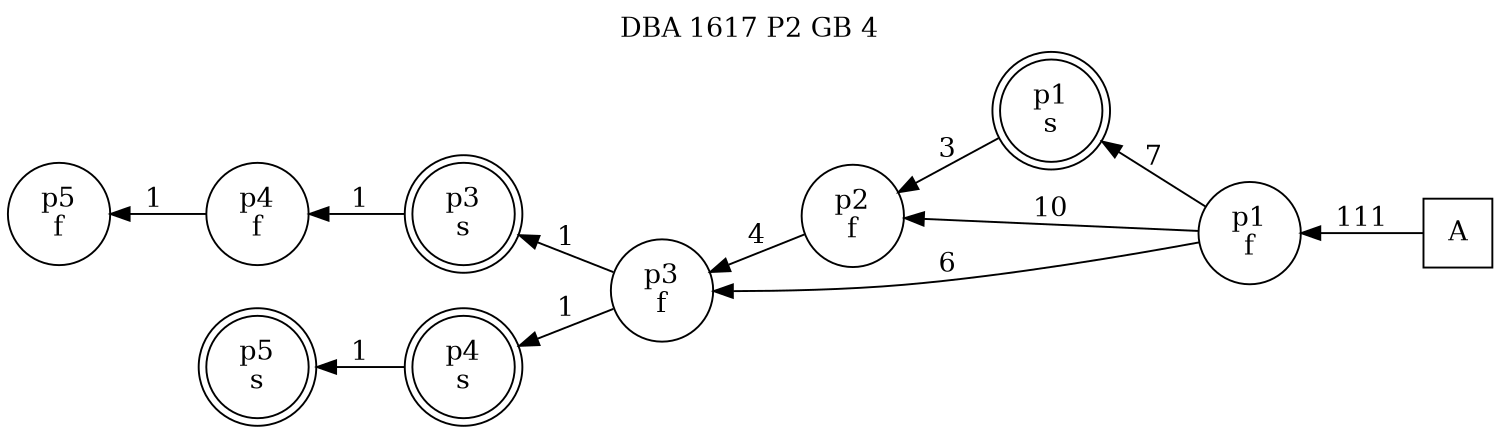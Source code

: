 digraph DBA_1617_P2_GB_4_GOOD {
labelloc="tl"
label= " DBA 1617 P2 GB 4 "
rankdir="RL";
graph [ size=" 10 , 10 !"]

"A" [shape="square" label="A"]
"p1_f" [shape="circle" label="p1
f"]
"p1_s" [shape="doublecircle" label="p1
s"]
"p2_f" [shape="circle" label="p2
f"]
"p3_f" [shape="circle" label="p3
f"]
"p3_s" [shape="doublecircle" label="p3
s"]
"p4_f" [shape="circle" label="p4
f"]
"p5_f" [shape="circle" label="p5
f"]
"p4_s" [shape="doublecircle" label="p4
s"]
"p5_s" [shape="doublecircle" label="p5
s"]
"A" -> "p1_f" [ label=111]
"p1_f" -> "p1_s" [ label=7]
"p1_f" -> "p2_f" [ label=10]
"p1_f" -> "p3_f" [ label=6]
"p1_s" -> "p2_f" [ label=3]
"p2_f" -> "p3_f" [ label=4]
"p3_f" -> "p3_s" [ label=1]
"p3_f" -> "p4_s" [ label=1]
"p3_s" -> "p4_f" [ label=1]
"p4_f" -> "p5_f" [ label=1]
"p4_s" -> "p5_s" [ label=1]
}
